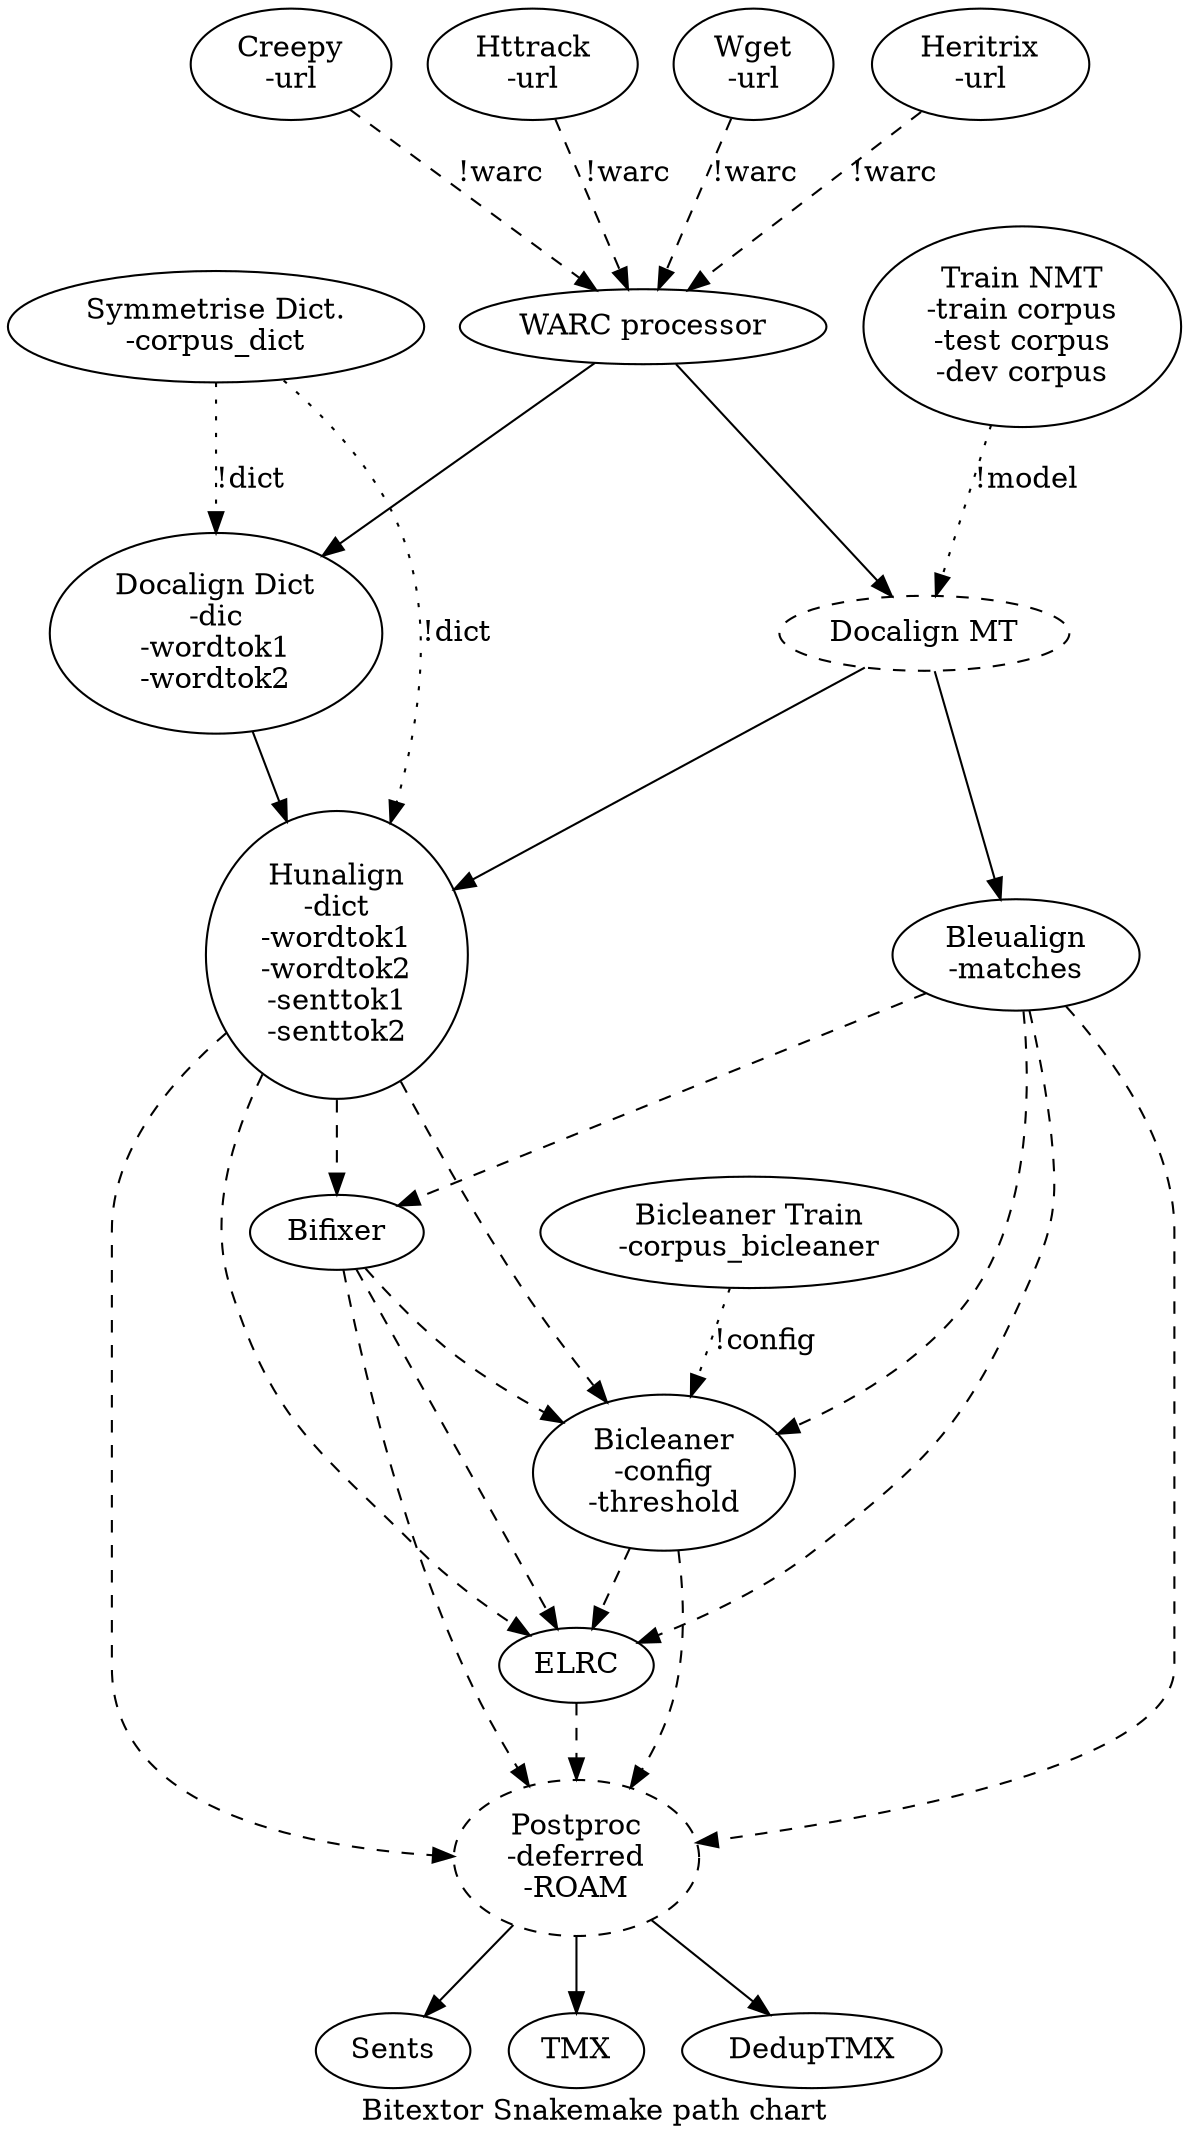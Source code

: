 digraph Snakemake {
  label="Bitextor Snakemake path chart"

  #Nodes
  Creepy [label="Creepy\n-url"]
  Httrack [label="Httrack\n-url"]
  Wget [label="Wget\n-url"]
  Heritrix [label="Heritrix\n-url"]
  WARCProcess [label="WARC processor"]
  DocalignDict [label="Docalign Dict\n-dic\n-wordtok1\n-wordtok2"]
  DocalignMT [label="Docalign Custom MT\n-doc_threshold\n-mt_command\n-wordtok1"]
  TrainMT [label="Train NMT\n-train corpus\n-test corpus\n-dev corpus"]
  SymmetriseDic [label="Symmetrise Dict.\n-corpus_dict"]
  DocalignMT [label="Docalign MT", style=dashed]
  Hunalign [label="Hunalign\n-dict\n-wordtok1\n-wordtok2\n-senttok1\n-senttok2"]
  Bleualign [label="Bleualign\n-matches"]
  Bicleaner [label="Bicleaner\n-config\n-threshold"]
  BicleanerTrain [label="Bicleaner Train\n-corpus_bicleaner"]
  ELRC
  Postproc [label="Postproc\n-deferred\n-ROAM", style=dashed]
  Bifixer [style=rounded]
  Sents [style=rounded]
  TMX [style=rounded]
  DedupTMX [style=rounded]

  #Relations
  {Creepy,Httrack,Wget,Heritrix} -> WARCProcess [label="!warc", style=dashed]
  WARCProcess -> {DocalignDict,DocalignMT}
  SymmetriseDic -> {DocalignDict,Hunalign} [label="!dict", style=dotted]
  TrainMT -> DocalignMT [label="!model", style=dotted]
  {DocalignDict,DocalignMT} -> Hunalign
  DocalignMT -> Bleualign
  BicleanerTrain -> Bicleaner [label="!config", style=dotted]
  {Hunalign,Bleualign} -> Bifixer [style=dashed]
  {Hunalign,Bleualign,Bifixer} -> Bicleaner [style=dashed]
  {Hunalign,Bleualign,Bifixer,Bicleaner} -> ELRC [style=dashed]
  {Hunalign,Bleualign,Bifixer,Bicleaner,ELRC} -> Postproc [style=dashed]
  Postproc -> {Sents,TMX,DedupTMX}

}
